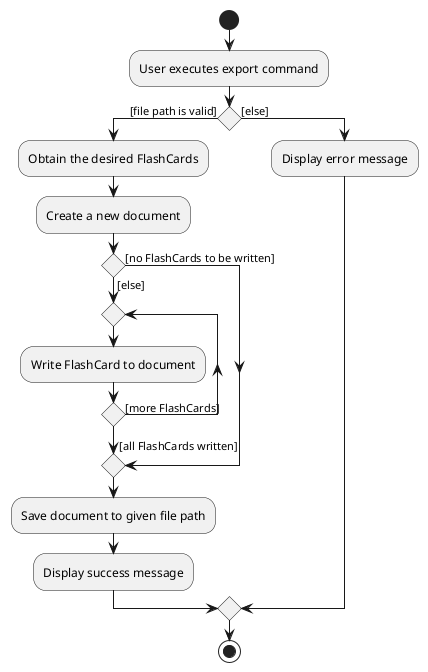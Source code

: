 @startuml
start
:User executes export command;

'Since the beta syntax does not support placing the condition outside the
'diamond we place it as the true branch instead.

if () then ([file path is valid])
    :Obtain the desired FlashCards;
    :Create a new document;
    if () then ([else])
        repeat
            :Write FlashCard to document;
        repeat while () is ([more FlashCards])
        ->[all FlashCards written];
    else ([no FlashCards to be written])
    endif
    :Save document to given file path;
    :Display success message;
else ([else])
    :Display error message;
endif
stop
@enduml
